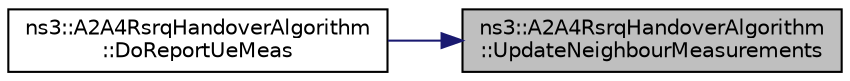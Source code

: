 digraph "ns3::A2A4RsrqHandoverAlgorithm::UpdateNeighbourMeasurements"
{
 // LATEX_PDF_SIZE
  edge [fontname="Helvetica",fontsize="10",labelfontname="Helvetica",labelfontsize="10"];
  node [fontname="Helvetica",fontsize="10",shape=record];
  rankdir="RL";
  Node1 [label="ns3::A2A4RsrqHandoverAlgorithm\l::UpdateNeighbourMeasurements",height=0.2,width=0.4,color="black", fillcolor="grey75", style="filled", fontcolor="black",tooltip="Called when Event A4 is reported, then update the measurements table."];
  Node1 -> Node2 [dir="back",color="midnightblue",fontsize="10",style="solid",fontname="Helvetica"];
  Node2 [label="ns3::A2A4RsrqHandoverAlgorithm\l::DoReportUeMeas",height=0.2,width=0.4,color="black", fillcolor="white", style="filled",URL="$classns3_1_1_a2_a4_rsrq_handover_algorithm.html#a49d20f578c2853426103a532e9f862ec",tooltip="Implementation of LteHandoverManagementSapProvider::ReportUeMeas."];
}
